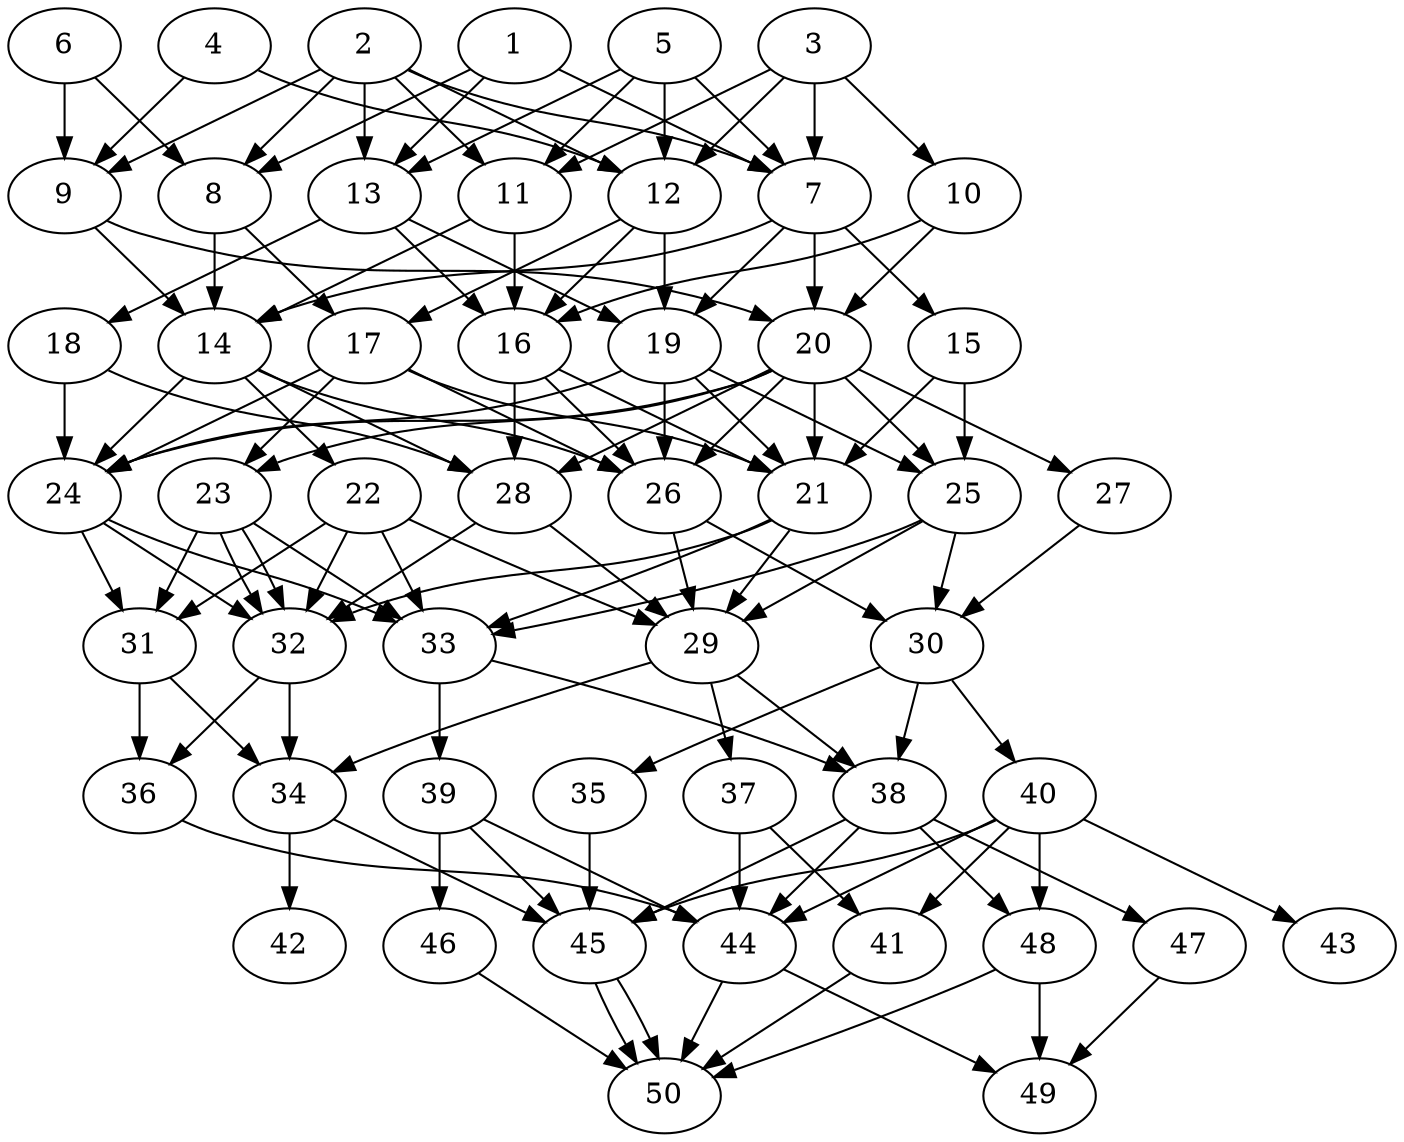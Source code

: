 // DAG automatically generated by daggen at Thu Oct  3 14:07:57 2019
// ./daggen --dot -n 50 --ccr 0.4 --fat 0.5 --regular 0.7 --density 0.7 --mindata 5242880 --maxdata 52428800 
digraph G {
  1 [size="15528960", alpha="0.05", expect_size="6211584"] 
  1 -> 7 [size ="6211584"]
  1 -> 8 [size ="6211584"]
  1 -> 13 [size ="6211584"]
  2 [size="42777600", alpha="0.17", expect_size="17111040"] 
  2 -> 7 [size ="17111040"]
  2 -> 8 [size ="17111040"]
  2 -> 9 [size ="17111040"]
  2 -> 11 [size ="17111040"]
  2 -> 12 [size ="17111040"]
  2 -> 13 [size ="17111040"]
  3 [size="98245120", alpha="0.03", expect_size="39298048"] 
  3 -> 7 [size ="39298048"]
  3 -> 10 [size ="39298048"]
  3 -> 11 [size ="39298048"]
  3 -> 12 [size ="39298048"]
  4 [size="31137280", alpha="0.03", expect_size="12454912"] 
  4 -> 9 [size ="12454912"]
  4 -> 12 [size ="12454912"]
  5 [size="107138560", alpha="0.17", expect_size="42855424"] 
  5 -> 7 [size ="42855424"]
  5 -> 11 [size ="42855424"]
  5 -> 12 [size ="42855424"]
  5 -> 13 [size ="42855424"]
  6 [size="42480640", alpha="0.02", expect_size="16992256"] 
  6 -> 8 [size ="16992256"]
  6 -> 9 [size ="16992256"]
  7 [size="47795200", alpha="0.17", expect_size="19118080"] 
  7 -> 14 [size ="19118080"]
  7 -> 15 [size ="19118080"]
  7 -> 19 [size ="19118080"]
  7 -> 20 [size ="19118080"]
  8 [size="124259840", alpha="0.02", expect_size="49703936"] 
  8 -> 14 [size ="49703936"]
  8 -> 17 [size ="49703936"]
  9 [size="77908480", alpha="0.01", expect_size="31163392"] 
  9 -> 14 [size ="31163392"]
  9 -> 20 [size ="31163392"]
  10 [size="106398720", alpha="0.16", expect_size="42559488"] 
  10 -> 16 [size ="42559488"]
  10 -> 20 [size ="42559488"]
  11 [size="28136960", alpha="0.16", expect_size="11254784"] 
  11 -> 14 [size ="11254784"]
  11 -> 16 [size ="11254784"]
  12 [size="55759360", alpha="0.13", expect_size="22303744"] 
  12 -> 16 [size ="22303744"]
  12 -> 17 [size ="22303744"]
  12 -> 19 [size ="22303744"]
  13 [size="36610560", alpha="0.02", expect_size="14644224"] 
  13 -> 16 [size ="14644224"]
  13 -> 18 [size ="14644224"]
  13 -> 19 [size ="14644224"]
  14 [size="51691520", alpha="0.17", expect_size="20676608"] 
  14 -> 22 [size ="20676608"]
  14 -> 24 [size ="20676608"]
  14 -> 26 [size ="20676608"]
  14 -> 28 [size ="20676608"]
  15 [size="67138560", alpha="0.03", expect_size="26855424"] 
  15 -> 21 [size ="26855424"]
  15 -> 25 [size ="26855424"]
  16 [size="50752000", alpha="0.10", expect_size="20300800"] 
  16 -> 21 [size ="20300800"]
  16 -> 26 [size ="20300800"]
  16 -> 28 [size ="20300800"]
  17 [size="62136320", alpha="0.04", expect_size="24854528"] 
  17 -> 21 [size ="24854528"]
  17 -> 23 [size ="24854528"]
  17 -> 24 [size ="24854528"]
  17 -> 26 [size ="24854528"]
  18 [size="41794560", alpha="0.13", expect_size="16717824"] 
  18 -> 24 [size ="16717824"]
  18 -> 28 [size ="16717824"]
  19 [size="55150080", alpha="0.15", expect_size="22060032"] 
  19 -> 21 [size ="22060032"]
  19 -> 24 [size ="22060032"]
  19 -> 25 [size ="22060032"]
  19 -> 26 [size ="22060032"]
  20 [size="63188480", alpha="0.09", expect_size="25275392"] 
  20 -> 21 [size ="25275392"]
  20 -> 23 [size ="25275392"]
  20 -> 24 [size ="25275392"]
  20 -> 25 [size ="25275392"]
  20 -> 26 [size ="25275392"]
  20 -> 27 [size ="25275392"]
  20 -> 28 [size ="25275392"]
  21 [size="41489920", alpha="0.03", expect_size="16595968"] 
  21 -> 29 [size ="16595968"]
  21 -> 32 [size ="16595968"]
  21 -> 33 [size ="16595968"]
  22 [size="17694720", alpha="0.03", expect_size="7077888"] 
  22 -> 29 [size ="7077888"]
  22 -> 31 [size ="7077888"]
  22 -> 32 [size ="7077888"]
  22 -> 33 [size ="7077888"]
  23 [size="91719680", alpha="0.16", expect_size="36687872"] 
  23 -> 31 [size ="36687872"]
  23 -> 32 [size ="36687872"]
  23 -> 32 [size ="36687872"]
  23 -> 33 [size ="36687872"]
  24 [size="101480960", alpha="0.13", expect_size="40592384"] 
  24 -> 31 [size ="40592384"]
  24 -> 32 [size ="40592384"]
  24 -> 33 [size ="40592384"]
  25 [size="85611520", alpha="0.06", expect_size="34244608"] 
  25 -> 29 [size ="34244608"]
  25 -> 30 [size ="34244608"]
  25 -> 33 [size ="34244608"]
  26 [size="103795200", alpha="0.04", expect_size="41518080"] 
  26 -> 29 [size ="41518080"]
  26 -> 30 [size ="41518080"]
  27 [size="47595520", alpha="0.08", expect_size="19038208"] 
  27 -> 30 [size ="19038208"]
  28 [size="68664320", alpha="0.10", expect_size="27465728"] 
  28 -> 29 [size ="27465728"]
  28 -> 32 [size ="27465728"]
  29 [size="27686400", alpha="0.04", expect_size="11074560"] 
  29 -> 34 [size ="11074560"]
  29 -> 37 [size ="11074560"]
  29 -> 38 [size ="11074560"]
  30 [size="115875840", alpha="0.13", expect_size="46350336"] 
  30 -> 35 [size ="46350336"]
  30 -> 38 [size ="46350336"]
  30 -> 40 [size ="46350336"]
  31 [size="50350080", alpha="0.05", expect_size="20140032"] 
  31 -> 34 [size ="20140032"]
  31 -> 36 [size ="20140032"]
  32 [size="69463040", alpha="0.04", expect_size="27785216"] 
  32 -> 34 [size ="27785216"]
  32 -> 36 [size ="27785216"]
  33 [size="84920320", alpha="0.07", expect_size="33968128"] 
  33 -> 38 [size ="33968128"]
  33 -> 39 [size ="33968128"]
  34 [size="63897600", alpha="0.17", expect_size="25559040"] 
  34 -> 42 [size ="25559040"]
  34 -> 45 [size ="25559040"]
  35 [size="24427520", alpha="0.15", expect_size="9771008"] 
  35 -> 45 [size ="9771008"]
  36 [size="60544000", alpha="0.01", expect_size="24217600"] 
  36 -> 44 [size ="24217600"]
  37 [size="83653120", alpha="0.14", expect_size="33461248"] 
  37 -> 41 [size ="33461248"]
  37 -> 44 [size ="33461248"]
  38 [size="128448000", alpha="0.12", expect_size="51379200"] 
  38 -> 44 [size ="51379200"]
  38 -> 45 [size ="51379200"]
  38 -> 47 [size ="51379200"]
  38 -> 48 [size ="51379200"]
  39 [size="70149120", alpha="0.18", expect_size="28059648"] 
  39 -> 44 [size ="28059648"]
  39 -> 45 [size ="28059648"]
  39 -> 46 [size ="28059648"]
  40 [size="91522560", alpha="0.12", expect_size="36609024"] 
  40 -> 41 [size ="36609024"]
  40 -> 43 [size ="36609024"]
  40 -> 44 [size ="36609024"]
  40 -> 45 [size ="36609024"]
  40 -> 48 [size ="36609024"]
  41 [size="49935360", alpha="0.11", expect_size="19974144"] 
  41 -> 50 [size ="19974144"]
  42 [size="78382080", alpha="0.10", expect_size="31352832"] 
  43 [size="101552640", alpha="0.03", expect_size="40621056"] 
  44 [size="24985600", alpha="0.11", expect_size="9994240"] 
  44 -> 49 [size ="9994240"]
  44 -> 50 [size ="9994240"]
  45 [size="123197440", alpha="0.11", expect_size="49278976"] 
  45 -> 50 [size ="49278976"]
  45 -> 50 [size ="49278976"]
  46 [size="96327680", alpha="0.07", expect_size="38531072"] 
  46 -> 50 [size ="38531072"]
  47 [size="99980800", alpha="0.08", expect_size="39992320"] 
  47 -> 49 [size ="39992320"]
  48 [size="65228800", alpha="0.19", expect_size="26091520"] 
  48 -> 49 [size ="26091520"]
  48 -> 50 [size ="26091520"]
  49 [size="20759040", alpha="0.12", expect_size="8303616"] 
  50 [size="126579200", alpha="0.03", expect_size="50631680"] 
}
